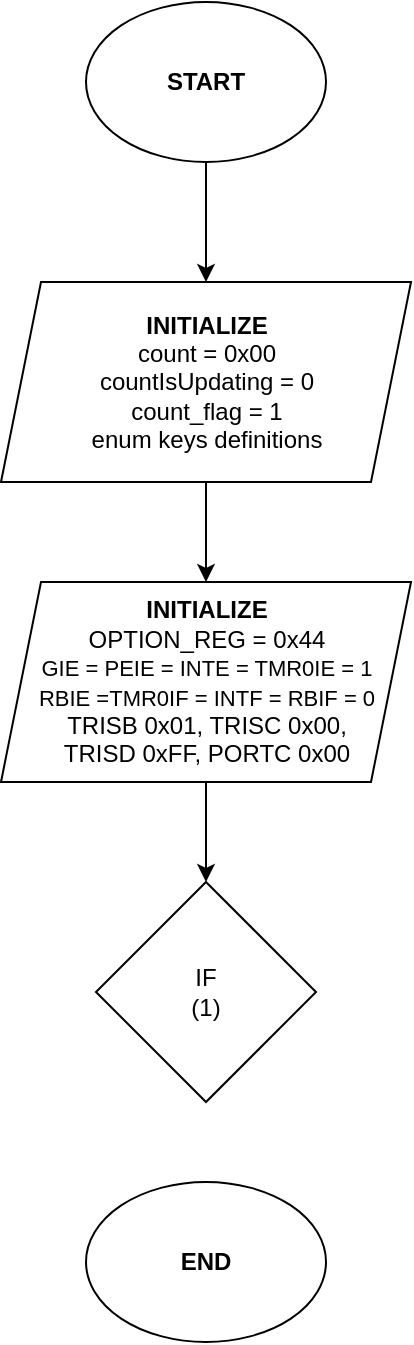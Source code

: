 <mxfile version="23.1.6" type="device">
  <diagram name="Page-1" id="rM5o6rvmKDHCCR5Ahse1">
    <mxGraphModel dx="1014" dy="506" grid="1" gridSize="10" guides="1" tooltips="1" connect="1" arrows="1" fold="1" page="1" pageScale="1" pageWidth="850" pageHeight="1100" math="0" shadow="0">
      <root>
        <mxCell id="0" />
        <mxCell id="1" parent="0" />
        <mxCell id="qX2p-dSCzw529mBOygLe-7" style="edgeStyle=orthogonalEdgeStyle;rounded=0;orthogonalLoop=1;jettySize=auto;html=1;exitX=0.5;exitY=1;exitDx=0;exitDy=0;entryX=0.5;entryY=0;entryDx=0;entryDy=0;" edge="1" parent="1" source="qX2p-dSCzw529mBOygLe-1" target="qX2p-dSCzw529mBOygLe-3">
          <mxGeometry relative="1" as="geometry" />
        </mxCell>
        <mxCell id="qX2p-dSCzw529mBOygLe-1" value="&lt;b&gt;START&lt;/b&gt;" style="ellipse;whiteSpace=wrap;html=1;" vertex="1" parent="1">
          <mxGeometry x="310" y="150" width="120" height="80" as="geometry" />
        </mxCell>
        <mxCell id="qX2p-dSCzw529mBOygLe-2" value="&lt;b&gt;END&lt;/b&gt;" style="ellipse;whiteSpace=wrap;html=1;" vertex="1" parent="1">
          <mxGeometry x="310" y="740" width="120" height="80" as="geometry" />
        </mxCell>
        <mxCell id="qX2p-dSCzw529mBOygLe-9" style="edgeStyle=orthogonalEdgeStyle;rounded=0;orthogonalLoop=1;jettySize=auto;html=1;exitX=0.5;exitY=1;exitDx=0;exitDy=0;entryX=0.5;entryY=0;entryDx=0;entryDy=0;" edge="1" parent="1" source="qX2p-dSCzw529mBOygLe-3" target="qX2p-dSCzw529mBOygLe-6">
          <mxGeometry relative="1" as="geometry" />
        </mxCell>
        <mxCell id="qX2p-dSCzw529mBOygLe-3" value="&lt;b&gt;INITIALIZE&lt;/b&gt;&lt;br&gt;count = 0x00&lt;br&gt;countIsUpdating = 0&lt;br&gt;count_flag = 1&lt;br&gt;enum keys definitions" style="shape=parallelogram;perimeter=parallelogramPerimeter;whiteSpace=wrap;html=1;fixedSize=1;" vertex="1" parent="1">
          <mxGeometry x="267.5" y="290" width="205" height="100" as="geometry" />
        </mxCell>
        <mxCell id="qX2p-dSCzw529mBOygLe-11" style="edgeStyle=orthogonalEdgeStyle;rounded=0;orthogonalLoop=1;jettySize=auto;html=1;exitX=0.5;exitY=1;exitDx=0;exitDy=0;entryX=0.5;entryY=0;entryDx=0;entryDy=0;" edge="1" parent="1" source="qX2p-dSCzw529mBOygLe-6" target="qX2p-dSCzw529mBOygLe-10">
          <mxGeometry relative="1" as="geometry" />
        </mxCell>
        <mxCell id="qX2p-dSCzw529mBOygLe-6" value="&lt;b&gt;INITIALIZE&lt;/b&gt;&lt;br&gt;OPTION_REG = 0x44&lt;br&gt;&lt;font style=&quot;font-size: 11px;&quot;&gt;GIE = PEIE = INTE = TMR0IE = 1&lt;br&gt;&lt;/font&gt;&lt;font style=&quot;font-size: 11px;&quot;&gt;RBIE =TMR0IF = INTF = RBIF = 0&lt;/font&gt;&lt;div&gt;TRISB 0x01, TRISC 0x00,&lt;/div&gt;&lt;div&gt;TRISD 0xFF, PORTC 0x00&lt;/div&gt;" style="shape=parallelogram;perimeter=parallelogramPerimeter;whiteSpace=wrap;html=1;fixedSize=1;" vertex="1" parent="1">
          <mxGeometry x="267.5" y="440" width="205" height="100" as="geometry" />
        </mxCell>
        <mxCell id="qX2p-dSCzw529mBOygLe-10" value="IF&lt;br&gt;(1)" style="rhombus;whiteSpace=wrap;html=1;" vertex="1" parent="1">
          <mxGeometry x="315" y="590" width="110" height="110" as="geometry" />
        </mxCell>
      </root>
    </mxGraphModel>
  </diagram>
</mxfile>
